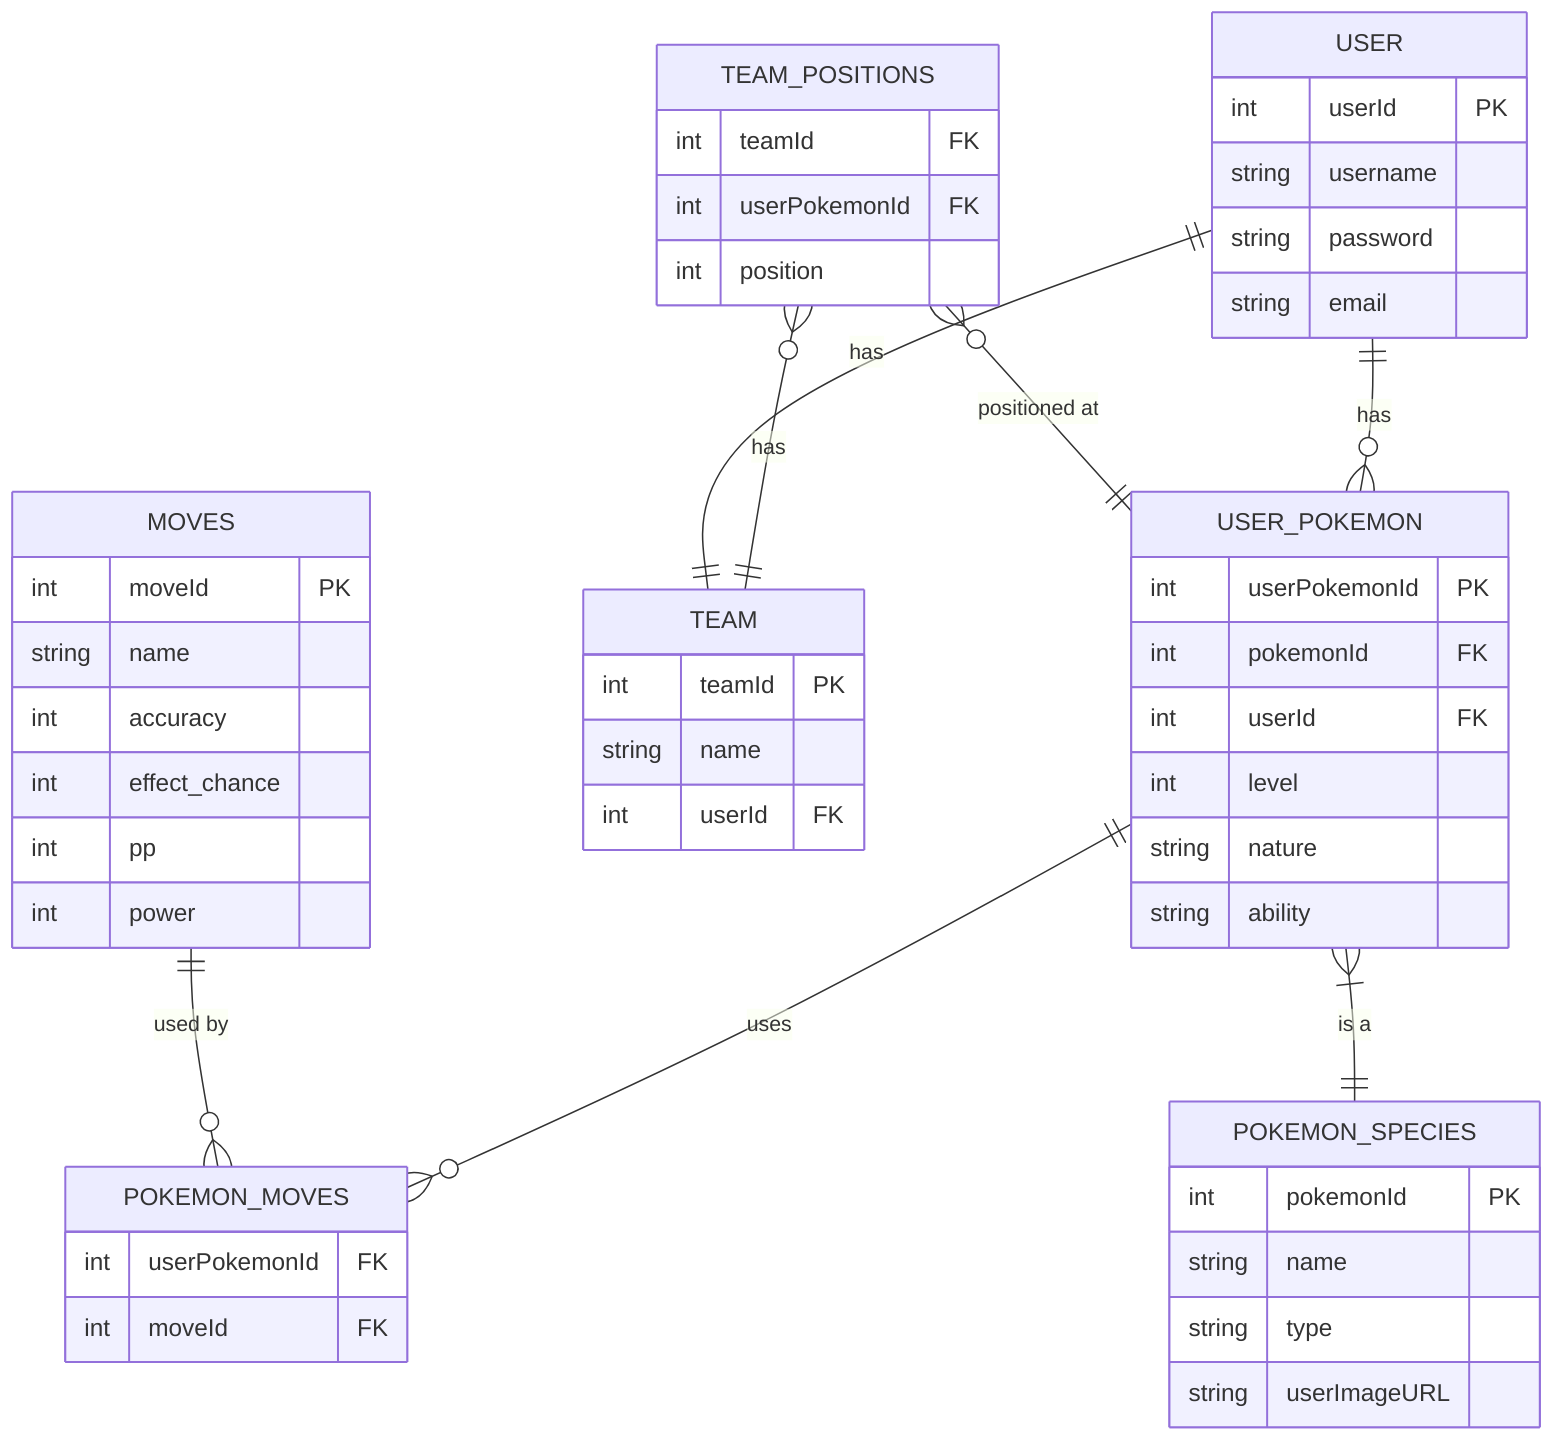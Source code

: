 erDiagram
    USER ||--o{ USER_POKEMON : "has"
    TEAM_POSITIONS o{--|| TEAM: "has"
    TEAM_POSITIONS o{--|| USER_POKEMON: "positioned at"
    USER||--|| TEAM:"has"
    USER_POKEMON ||--o{ POKEMON_MOVES : "uses"
    MOVES ||--o{ POKEMON_MOVES : "used by"
    USER_POKEMON }|--|| POKEMON_SPECIES : "is a"

    USER {
        int userId PK
        string username
        string password
        string email
    }

    POKEMON_SPECIES {
        int pokemonId PK
        string name
        string type
        string userImageURL
    }

    USER_POKEMON {
        int userPokemonId PK
        int pokemonId FK
        int userId FK
        int level
        string nature
        string ability
    }

    TEAM {
        int teamId PK
        string name
        int userId FK
    }

    TEAM_POSITIONS {
        int teamId FK
        int userPokemonId FK
        int position
    }

    MOVES {
        int moveId PK
        string name 
        int accuracy
        int effect_chance
        int pp   
        int power
    }

    POKEMON_MOVES {
        int userPokemonId FK
        int moveId FK
    }